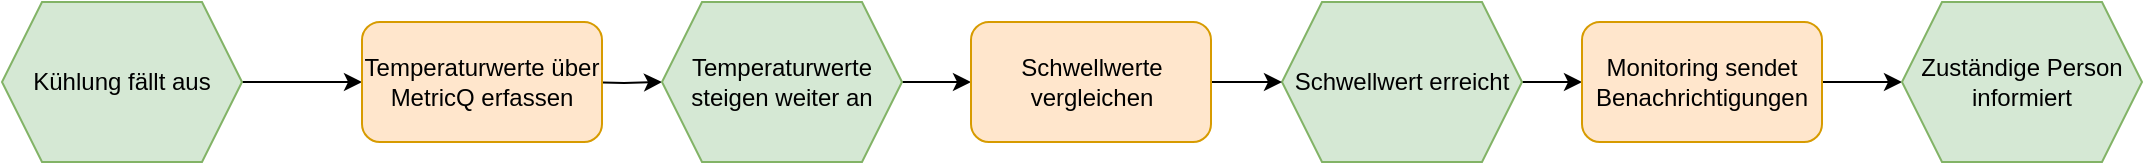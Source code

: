 <mxfile version="26.2.4">
  <diagram name="Page-1" id="OZbyIuNmOI4yqD_JnYF7">
    <mxGraphModel dx="1358" dy="828" grid="1" gridSize="10" guides="1" tooltips="1" connect="1" arrows="1" fold="1" page="1" pageScale="1" pageWidth="1169" pageHeight="827" math="0" shadow="0">
      <root>
        <mxCell id="0" />
        <mxCell id="1" parent="0" />
        <mxCell id="9nQN4FU83PdPPVJzCxF7-8" style="edgeStyle=orthogonalEdgeStyle;rounded=0;orthogonalLoop=1;jettySize=auto;html=1;exitX=1;exitY=0.5;exitDx=0;exitDy=0;" edge="1" parent="1" source="9nQN4FU83PdPPVJzCxF7-1" target="9nQN4FU83PdPPVJzCxF7-14">
          <mxGeometry relative="1" as="geometry">
            <mxPoint x="210" y="140" as="targetPoint" />
          </mxGeometry>
        </mxCell>
        <mxCell id="9nQN4FU83PdPPVJzCxF7-1" value="Kühlung fällt aus" style="shape=hexagon;perimeter=hexagonPerimeter2;whiteSpace=wrap;html=1;fixedSize=1;fillColor=#d5e8d4;strokeColor=#82b366;" vertex="1" parent="1">
          <mxGeometry x="40" y="100" width="120" height="80" as="geometry" />
        </mxCell>
        <mxCell id="9nQN4FU83PdPPVJzCxF7-9" style="edgeStyle=orthogonalEdgeStyle;rounded=0;orthogonalLoop=1;jettySize=auto;html=1;exitX=1;exitY=0.5;exitDx=0;exitDy=0;" edge="1" parent="1" target="9nQN4FU83PdPPVJzCxF7-3">
          <mxGeometry relative="1" as="geometry">
            <mxPoint x="330" y="140" as="sourcePoint" />
          </mxGeometry>
        </mxCell>
        <mxCell id="9nQN4FU83PdPPVJzCxF7-16" style="edgeStyle=orthogonalEdgeStyle;rounded=0;orthogonalLoop=1;jettySize=auto;html=1;exitX=1;exitY=0.5;exitDx=0;exitDy=0;" edge="1" parent="1" source="9nQN4FU83PdPPVJzCxF7-3" target="9nQN4FU83PdPPVJzCxF7-15">
          <mxGeometry relative="1" as="geometry" />
        </mxCell>
        <mxCell id="9nQN4FU83PdPPVJzCxF7-3" value="Temperaturwerte steigen weiter an" style="shape=hexagon;perimeter=hexagonPerimeter2;whiteSpace=wrap;html=1;fixedSize=1;fillColor=#d5e8d4;strokeColor=#82b366;" vertex="1" parent="1">
          <mxGeometry x="370" y="100" width="120" height="80" as="geometry" />
        </mxCell>
        <mxCell id="9nQN4FU83PdPPVJzCxF7-12" style="edgeStyle=orthogonalEdgeStyle;rounded=0;orthogonalLoop=1;jettySize=auto;html=1;exitX=1;exitY=0.5;exitDx=0;exitDy=0;" edge="1" parent="1" source="9nQN4FU83PdPPVJzCxF7-5" target="9nQN4FU83PdPPVJzCxF7-6">
          <mxGeometry relative="1" as="geometry" />
        </mxCell>
        <mxCell id="9nQN4FU83PdPPVJzCxF7-5" value="Schwellwert erreicht" style="shape=hexagon;perimeter=hexagonPerimeter2;whiteSpace=wrap;html=1;fixedSize=1;fillColor=#d5e8d4;strokeColor=#82b366;" vertex="1" parent="1">
          <mxGeometry x="680" y="100" width="120" height="80" as="geometry" />
        </mxCell>
        <mxCell id="9nQN4FU83PdPPVJzCxF7-13" style="edgeStyle=orthogonalEdgeStyle;rounded=0;orthogonalLoop=1;jettySize=auto;html=1;exitX=1;exitY=0.5;exitDx=0;exitDy=0;" edge="1" parent="1" source="9nQN4FU83PdPPVJzCxF7-6" target="9nQN4FU83PdPPVJzCxF7-7">
          <mxGeometry relative="1" as="geometry" />
        </mxCell>
        <mxCell id="9nQN4FU83PdPPVJzCxF7-6" value="Monitoring sendet Benachrichtigungen" style="rounded=1;whiteSpace=wrap;html=1;fillColor=#ffe6cc;strokeColor=#d79b00;" vertex="1" parent="1">
          <mxGeometry x="830" y="110" width="120" height="60" as="geometry" />
        </mxCell>
        <mxCell id="9nQN4FU83PdPPVJzCxF7-7" value="Zuständige Person informiert" style="shape=hexagon;perimeter=hexagonPerimeter2;whiteSpace=wrap;html=1;fixedSize=1;fillColor=#d5e8d4;strokeColor=#82b366;" vertex="1" parent="1">
          <mxGeometry x="990" y="100" width="120" height="80" as="geometry" />
        </mxCell>
        <mxCell id="9nQN4FU83PdPPVJzCxF7-14" value="Temperaturwerte über MetricQ erfassen" style="rounded=1;whiteSpace=wrap;html=1;fillColor=#ffe6cc;strokeColor=#d79b00;" vertex="1" parent="1">
          <mxGeometry x="220" y="110" width="120" height="60" as="geometry" />
        </mxCell>
        <mxCell id="9nQN4FU83PdPPVJzCxF7-17" style="edgeStyle=orthogonalEdgeStyle;rounded=0;orthogonalLoop=1;jettySize=auto;html=1;exitX=1;exitY=0.5;exitDx=0;exitDy=0;entryX=0;entryY=0.5;entryDx=0;entryDy=0;" edge="1" parent="1" source="9nQN4FU83PdPPVJzCxF7-15" target="9nQN4FU83PdPPVJzCxF7-5">
          <mxGeometry relative="1" as="geometry" />
        </mxCell>
        <mxCell id="9nQN4FU83PdPPVJzCxF7-15" value="Schwellwerte vergleichen" style="rounded=1;whiteSpace=wrap;html=1;fillColor=#ffe6cc;strokeColor=#d79b00;" vertex="1" parent="1">
          <mxGeometry x="524.5" y="110" width="120" height="60" as="geometry" />
        </mxCell>
      </root>
    </mxGraphModel>
  </diagram>
</mxfile>
